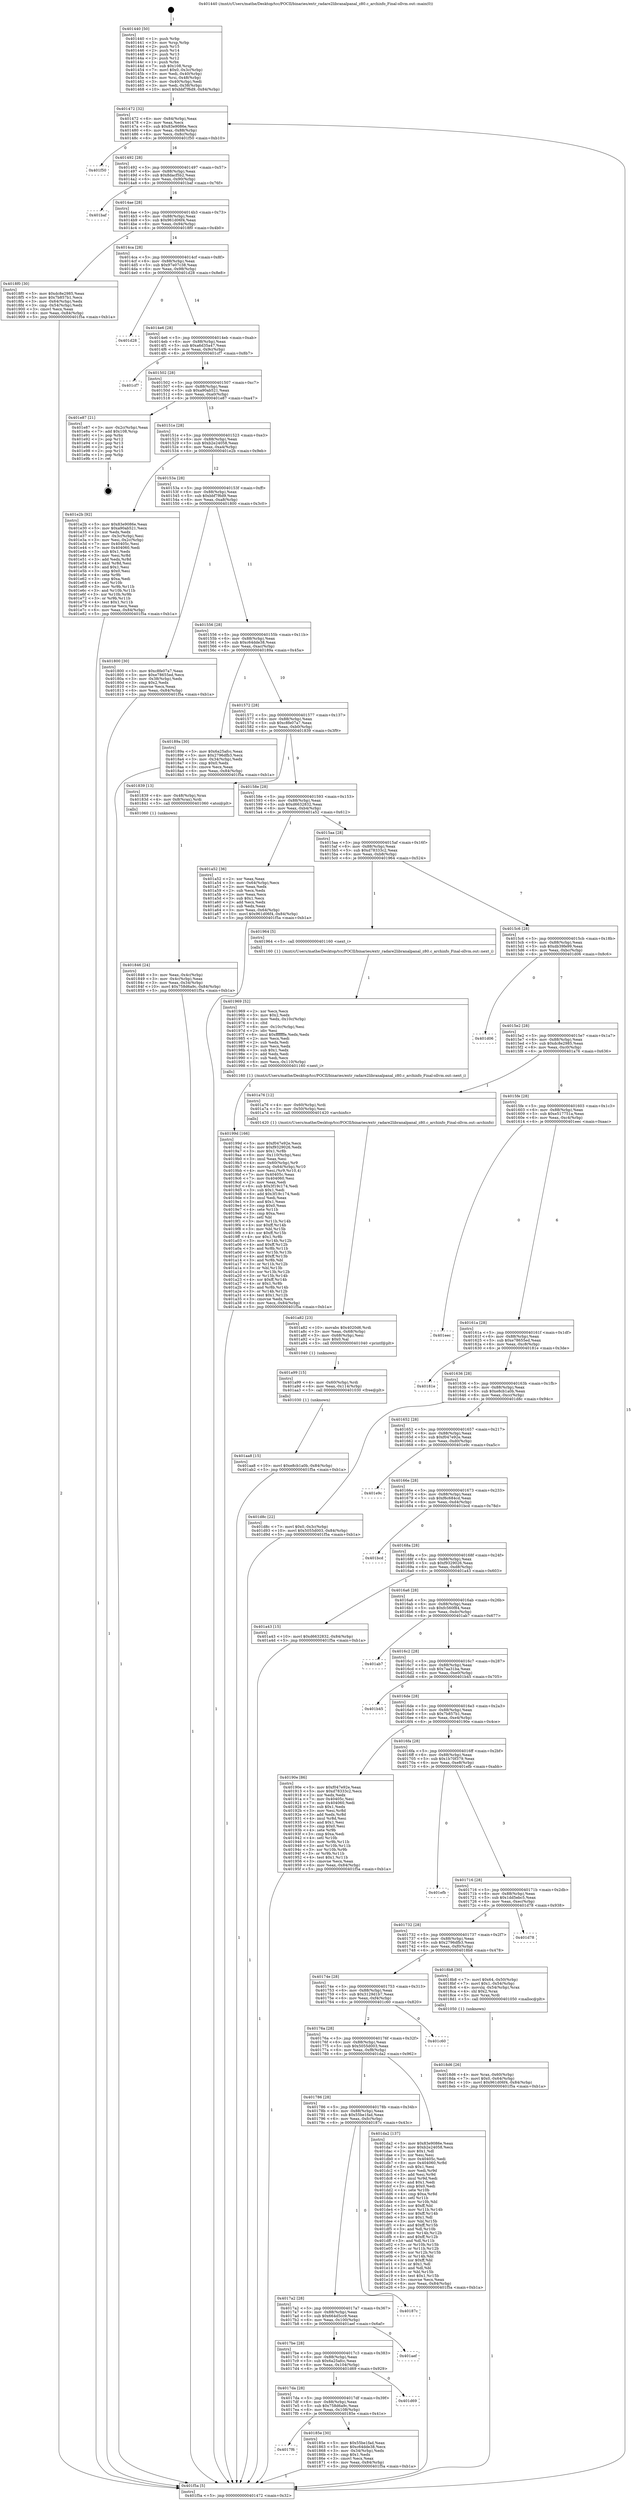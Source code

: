 digraph "0x401440" {
  label = "0x401440 (/mnt/c/Users/mathe/Desktop/tcc/POCII/binaries/extr_radare2libranalpanal_z80.c_archinfo_Final-ollvm.out::main(0))"
  labelloc = "t"
  node[shape=record]

  Entry [label="",width=0.3,height=0.3,shape=circle,fillcolor=black,style=filled]
  "0x401472" [label="{
     0x401472 [32]\l
     | [instrs]\l
     &nbsp;&nbsp;0x401472 \<+6\>: mov -0x84(%rbp),%eax\l
     &nbsp;&nbsp;0x401478 \<+2\>: mov %eax,%ecx\l
     &nbsp;&nbsp;0x40147a \<+6\>: sub $0x83e9086e,%ecx\l
     &nbsp;&nbsp;0x401480 \<+6\>: mov %eax,-0x88(%rbp)\l
     &nbsp;&nbsp;0x401486 \<+6\>: mov %ecx,-0x8c(%rbp)\l
     &nbsp;&nbsp;0x40148c \<+6\>: je 0000000000401f50 \<main+0xb10\>\l
  }"]
  "0x401f50" [label="{
     0x401f50\l
  }", style=dashed]
  "0x401492" [label="{
     0x401492 [28]\l
     | [instrs]\l
     &nbsp;&nbsp;0x401492 \<+5\>: jmp 0000000000401497 \<main+0x57\>\l
     &nbsp;&nbsp;0x401497 \<+6\>: mov -0x88(%rbp),%eax\l
     &nbsp;&nbsp;0x40149d \<+5\>: sub $0x8dacf5b2,%eax\l
     &nbsp;&nbsp;0x4014a2 \<+6\>: mov %eax,-0x90(%rbp)\l
     &nbsp;&nbsp;0x4014a8 \<+6\>: je 0000000000401baf \<main+0x76f\>\l
  }"]
  Exit [label="",width=0.3,height=0.3,shape=circle,fillcolor=black,style=filled,peripheries=2]
  "0x401baf" [label="{
     0x401baf\l
  }", style=dashed]
  "0x4014ae" [label="{
     0x4014ae [28]\l
     | [instrs]\l
     &nbsp;&nbsp;0x4014ae \<+5\>: jmp 00000000004014b3 \<main+0x73\>\l
     &nbsp;&nbsp;0x4014b3 \<+6\>: mov -0x88(%rbp),%eax\l
     &nbsp;&nbsp;0x4014b9 \<+5\>: sub $0x961d06f4,%eax\l
     &nbsp;&nbsp;0x4014be \<+6\>: mov %eax,-0x94(%rbp)\l
     &nbsp;&nbsp;0x4014c4 \<+6\>: je 00000000004018f0 \<main+0x4b0\>\l
  }"]
  "0x401aa8" [label="{
     0x401aa8 [15]\l
     | [instrs]\l
     &nbsp;&nbsp;0x401aa8 \<+10\>: movl $0xe8cb1a0b,-0x84(%rbp)\l
     &nbsp;&nbsp;0x401ab2 \<+5\>: jmp 0000000000401f5a \<main+0xb1a\>\l
  }"]
  "0x4018f0" [label="{
     0x4018f0 [30]\l
     | [instrs]\l
     &nbsp;&nbsp;0x4018f0 \<+5\>: mov $0xdc8e2985,%eax\l
     &nbsp;&nbsp;0x4018f5 \<+5\>: mov $0x7b857b1,%ecx\l
     &nbsp;&nbsp;0x4018fa \<+3\>: mov -0x64(%rbp),%edx\l
     &nbsp;&nbsp;0x4018fd \<+3\>: cmp -0x54(%rbp),%edx\l
     &nbsp;&nbsp;0x401900 \<+3\>: cmovl %ecx,%eax\l
     &nbsp;&nbsp;0x401903 \<+6\>: mov %eax,-0x84(%rbp)\l
     &nbsp;&nbsp;0x401909 \<+5\>: jmp 0000000000401f5a \<main+0xb1a\>\l
  }"]
  "0x4014ca" [label="{
     0x4014ca [28]\l
     | [instrs]\l
     &nbsp;&nbsp;0x4014ca \<+5\>: jmp 00000000004014cf \<main+0x8f\>\l
     &nbsp;&nbsp;0x4014cf \<+6\>: mov -0x88(%rbp),%eax\l
     &nbsp;&nbsp;0x4014d5 \<+5\>: sub $0x97e07c38,%eax\l
     &nbsp;&nbsp;0x4014da \<+6\>: mov %eax,-0x98(%rbp)\l
     &nbsp;&nbsp;0x4014e0 \<+6\>: je 0000000000401d28 \<main+0x8e8\>\l
  }"]
  "0x401a99" [label="{
     0x401a99 [15]\l
     | [instrs]\l
     &nbsp;&nbsp;0x401a99 \<+4\>: mov -0x60(%rbp),%rdi\l
     &nbsp;&nbsp;0x401a9d \<+6\>: mov %eax,-0x114(%rbp)\l
     &nbsp;&nbsp;0x401aa3 \<+5\>: call 0000000000401030 \<free@plt\>\l
     | [calls]\l
     &nbsp;&nbsp;0x401030 \{1\} (unknown)\l
  }"]
  "0x401d28" [label="{
     0x401d28\l
  }", style=dashed]
  "0x4014e6" [label="{
     0x4014e6 [28]\l
     | [instrs]\l
     &nbsp;&nbsp;0x4014e6 \<+5\>: jmp 00000000004014eb \<main+0xab\>\l
     &nbsp;&nbsp;0x4014eb \<+6\>: mov -0x88(%rbp),%eax\l
     &nbsp;&nbsp;0x4014f1 \<+5\>: sub $0xa6d35a47,%eax\l
     &nbsp;&nbsp;0x4014f6 \<+6\>: mov %eax,-0x9c(%rbp)\l
     &nbsp;&nbsp;0x4014fc \<+6\>: je 0000000000401cf7 \<main+0x8b7\>\l
  }"]
  "0x401a82" [label="{
     0x401a82 [23]\l
     | [instrs]\l
     &nbsp;&nbsp;0x401a82 \<+10\>: movabs $0x4020d6,%rdi\l
     &nbsp;&nbsp;0x401a8c \<+3\>: mov %eax,-0x68(%rbp)\l
     &nbsp;&nbsp;0x401a8f \<+3\>: mov -0x68(%rbp),%esi\l
     &nbsp;&nbsp;0x401a92 \<+2\>: mov $0x0,%al\l
     &nbsp;&nbsp;0x401a94 \<+5\>: call 0000000000401040 \<printf@plt\>\l
     | [calls]\l
     &nbsp;&nbsp;0x401040 \{1\} (unknown)\l
  }"]
  "0x401cf7" [label="{
     0x401cf7\l
  }", style=dashed]
  "0x401502" [label="{
     0x401502 [28]\l
     | [instrs]\l
     &nbsp;&nbsp;0x401502 \<+5\>: jmp 0000000000401507 \<main+0xc7\>\l
     &nbsp;&nbsp;0x401507 \<+6\>: mov -0x88(%rbp),%eax\l
     &nbsp;&nbsp;0x40150d \<+5\>: sub $0xa90ab521,%eax\l
     &nbsp;&nbsp;0x401512 \<+6\>: mov %eax,-0xa0(%rbp)\l
     &nbsp;&nbsp;0x401518 \<+6\>: je 0000000000401e87 \<main+0xa47\>\l
  }"]
  "0x40199d" [label="{
     0x40199d [166]\l
     | [instrs]\l
     &nbsp;&nbsp;0x40199d \<+5\>: mov $0xf047e92e,%ecx\l
     &nbsp;&nbsp;0x4019a2 \<+5\>: mov $0xf9329026,%edx\l
     &nbsp;&nbsp;0x4019a7 \<+3\>: mov $0x1,%r8b\l
     &nbsp;&nbsp;0x4019aa \<+6\>: mov -0x110(%rbp),%esi\l
     &nbsp;&nbsp;0x4019b0 \<+3\>: imul %eax,%esi\l
     &nbsp;&nbsp;0x4019b3 \<+4\>: mov -0x60(%rbp),%r9\l
     &nbsp;&nbsp;0x4019b7 \<+4\>: movslq -0x64(%rbp),%r10\l
     &nbsp;&nbsp;0x4019bb \<+4\>: mov %esi,(%r9,%r10,4)\l
     &nbsp;&nbsp;0x4019bf \<+7\>: mov 0x40405c,%eax\l
     &nbsp;&nbsp;0x4019c6 \<+7\>: mov 0x404060,%esi\l
     &nbsp;&nbsp;0x4019cd \<+2\>: mov %eax,%edi\l
     &nbsp;&nbsp;0x4019cf \<+6\>: sub $0x3f19c174,%edi\l
     &nbsp;&nbsp;0x4019d5 \<+3\>: sub $0x1,%edi\l
     &nbsp;&nbsp;0x4019d8 \<+6\>: add $0x3f19c174,%edi\l
     &nbsp;&nbsp;0x4019de \<+3\>: imul %edi,%eax\l
     &nbsp;&nbsp;0x4019e1 \<+3\>: and $0x1,%eax\l
     &nbsp;&nbsp;0x4019e4 \<+3\>: cmp $0x0,%eax\l
     &nbsp;&nbsp;0x4019e7 \<+4\>: sete %r11b\l
     &nbsp;&nbsp;0x4019eb \<+3\>: cmp $0xa,%esi\l
     &nbsp;&nbsp;0x4019ee \<+3\>: setl %bl\l
     &nbsp;&nbsp;0x4019f1 \<+3\>: mov %r11b,%r14b\l
     &nbsp;&nbsp;0x4019f4 \<+4\>: xor $0xff,%r14b\l
     &nbsp;&nbsp;0x4019f8 \<+3\>: mov %bl,%r15b\l
     &nbsp;&nbsp;0x4019fb \<+4\>: xor $0xff,%r15b\l
     &nbsp;&nbsp;0x4019ff \<+4\>: xor $0x1,%r8b\l
     &nbsp;&nbsp;0x401a03 \<+3\>: mov %r14b,%r12b\l
     &nbsp;&nbsp;0x401a06 \<+4\>: and $0xff,%r12b\l
     &nbsp;&nbsp;0x401a0a \<+3\>: and %r8b,%r11b\l
     &nbsp;&nbsp;0x401a0d \<+3\>: mov %r15b,%r13b\l
     &nbsp;&nbsp;0x401a10 \<+4\>: and $0xff,%r13b\l
     &nbsp;&nbsp;0x401a14 \<+3\>: and %r8b,%bl\l
     &nbsp;&nbsp;0x401a17 \<+3\>: or %r11b,%r12b\l
     &nbsp;&nbsp;0x401a1a \<+3\>: or %bl,%r13b\l
     &nbsp;&nbsp;0x401a1d \<+3\>: xor %r13b,%r12b\l
     &nbsp;&nbsp;0x401a20 \<+3\>: or %r15b,%r14b\l
     &nbsp;&nbsp;0x401a23 \<+4\>: xor $0xff,%r14b\l
     &nbsp;&nbsp;0x401a27 \<+4\>: or $0x1,%r8b\l
     &nbsp;&nbsp;0x401a2b \<+3\>: and %r8b,%r14b\l
     &nbsp;&nbsp;0x401a2e \<+3\>: or %r14b,%r12b\l
     &nbsp;&nbsp;0x401a31 \<+4\>: test $0x1,%r12b\l
     &nbsp;&nbsp;0x401a35 \<+3\>: cmovne %edx,%ecx\l
     &nbsp;&nbsp;0x401a38 \<+6\>: mov %ecx,-0x84(%rbp)\l
     &nbsp;&nbsp;0x401a3e \<+5\>: jmp 0000000000401f5a \<main+0xb1a\>\l
  }"]
  "0x401e87" [label="{
     0x401e87 [21]\l
     | [instrs]\l
     &nbsp;&nbsp;0x401e87 \<+3\>: mov -0x2c(%rbp),%eax\l
     &nbsp;&nbsp;0x401e8a \<+7\>: add $0x108,%rsp\l
     &nbsp;&nbsp;0x401e91 \<+1\>: pop %rbx\l
     &nbsp;&nbsp;0x401e92 \<+2\>: pop %r12\l
     &nbsp;&nbsp;0x401e94 \<+2\>: pop %r13\l
     &nbsp;&nbsp;0x401e96 \<+2\>: pop %r14\l
     &nbsp;&nbsp;0x401e98 \<+2\>: pop %r15\l
     &nbsp;&nbsp;0x401e9a \<+1\>: pop %rbp\l
     &nbsp;&nbsp;0x401e9b \<+1\>: ret\l
  }"]
  "0x40151e" [label="{
     0x40151e [28]\l
     | [instrs]\l
     &nbsp;&nbsp;0x40151e \<+5\>: jmp 0000000000401523 \<main+0xe3\>\l
     &nbsp;&nbsp;0x401523 \<+6\>: mov -0x88(%rbp),%eax\l
     &nbsp;&nbsp;0x401529 \<+5\>: sub $0xb2e24058,%eax\l
     &nbsp;&nbsp;0x40152e \<+6\>: mov %eax,-0xa4(%rbp)\l
     &nbsp;&nbsp;0x401534 \<+6\>: je 0000000000401e2b \<main+0x9eb\>\l
  }"]
  "0x401969" [label="{
     0x401969 [52]\l
     | [instrs]\l
     &nbsp;&nbsp;0x401969 \<+2\>: xor %ecx,%ecx\l
     &nbsp;&nbsp;0x40196b \<+5\>: mov $0x2,%edx\l
     &nbsp;&nbsp;0x401970 \<+6\>: mov %edx,-0x10c(%rbp)\l
     &nbsp;&nbsp;0x401976 \<+1\>: cltd\l
     &nbsp;&nbsp;0x401977 \<+6\>: mov -0x10c(%rbp),%esi\l
     &nbsp;&nbsp;0x40197d \<+2\>: idiv %esi\l
     &nbsp;&nbsp;0x40197f \<+6\>: imul $0xfffffffe,%edx,%edx\l
     &nbsp;&nbsp;0x401985 \<+2\>: mov %ecx,%edi\l
     &nbsp;&nbsp;0x401987 \<+2\>: sub %edx,%edi\l
     &nbsp;&nbsp;0x401989 \<+2\>: mov %ecx,%edx\l
     &nbsp;&nbsp;0x40198b \<+3\>: sub $0x1,%edx\l
     &nbsp;&nbsp;0x40198e \<+2\>: add %edx,%edi\l
     &nbsp;&nbsp;0x401990 \<+2\>: sub %edi,%ecx\l
     &nbsp;&nbsp;0x401992 \<+6\>: mov %ecx,-0x110(%rbp)\l
     &nbsp;&nbsp;0x401998 \<+5\>: call 0000000000401160 \<next_i\>\l
     | [calls]\l
     &nbsp;&nbsp;0x401160 \{1\} (/mnt/c/Users/mathe/Desktop/tcc/POCII/binaries/extr_radare2libranalpanal_z80.c_archinfo_Final-ollvm.out::next_i)\l
  }"]
  "0x401e2b" [label="{
     0x401e2b [92]\l
     | [instrs]\l
     &nbsp;&nbsp;0x401e2b \<+5\>: mov $0x83e9086e,%eax\l
     &nbsp;&nbsp;0x401e30 \<+5\>: mov $0xa90ab521,%ecx\l
     &nbsp;&nbsp;0x401e35 \<+2\>: xor %edx,%edx\l
     &nbsp;&nbsp;0x401e37 \<+3\>: mov -0x3c(%rbp),%esi\l
     &nbsp;&nbsp;0x401e3a \<+3\>: mov %esi,-0x2c(%rbp)\l
     &nbsp;&nbsp;0x401e3d \<+7\>: mov 0x40405c,%esi\l
     &nbsp;&nbsp;0x401e44 \<+7\>: mov 0x404060,%edi\l
     &nbsp;&nbsp;0x401e4b \<+3\>: sub $0x1,%edx\l
     &nbsp;&nbsp;0x401e4e \<+3\>: mov %esi,%r8d\l
     &nbsp;&nbsp;0x401e51 \<+3\>: add %edx,%r8d\l
     &nbsp;&nbsp;0x401e54 \<+4\>: imul %r8d,%esi\l
     &nbsp;&nbsp;0x401e58 \<+3\>: and $0x1,%esi\l
     &nbsp;&nbsp;0x401e5b \<+3\>: cmp $0x0,%esi\l
     &nbsp;&nbsp;0x401e5e \<+4\>: sete %r9b\l
     &nbsp;&nbsp;0x401e62 \<+3\>: cmp $0xa,%edi\l
     &nbsp;&nbsp;0x401e65 \<+4\>: setl %r10b\l
     &nbsp;&nbsp;0x401e69 \<+3\>: mov %r9b,%r11b\l
     &nbsp;&nbsp;0x401e6c \<+3\>: and %r10b,%r11b\l
     &nbsp;&nbsp;0x401e6f \<+3\>: xor %r10b,%r9b\l
     &nbsp;&nbsp;0x401e72 \<+3\>: or %r9b,%r11b\l
     &nbsp;&nbsp;0x401e75 \<+4\>: test $0x1,%r11b\l
     &nbsp;&nbsp;0x401e79 \<+3\>: cmovne %ecx,%eax\l
     &nbsp;&nbsp;0x401e7c \<+6\>: mov %eax,-0x84(%rbp)\l
     &nbsp;&nbsp;0x401e82 \<+5\>: jmp 0000000000401f5a \<main+0xb1a\>\l
  }"]
  "0x40153a" [label="{
     0x40153a [28]\l
     | [instrs]\l
     &nbsp;&nbsp;0x40153a \<+5\>: jmp 000000000040153f \<main+0xff\>\l
     &nbsp;&nbsp;0x40153f \<+6\>: mov -0x88(%rbp),%eax\l
     &nbsp;&nbsp;0x401545 \<+5\>: sub $0xbbf7f6d9,%eax\l
     &nbsp;&nbsp;0x40154a \<+6\>: mov %eax,-0xa8(%rbp)\l
     &nbsp;&nbsp;0x401550 \<+6\>: je 0000000000401800 \<main+0x3c0\>\l
  }"]
  "0x4018d6" [label="{
     0x4018d6 [26]\l
     | [instrs]\l
     &nbsp;&nbsp;0x4018d6 \<+4\>: mov %rax,-0x60(%rbp)\l
     &nbsp;&nbsp;0x4018da \<+7\>: movl $0x0,-0x64(%rbp)\l
     &nbsp;&nbsp;0x4018e1 \<+10\>: movl $0x961d06f4,-0x84(%rbp)\l
     &nbsp;&nbsp;0x4018eb \<+5\>: jmp 0000000000401f5a \<main+0xb1a\>\l
  }"]
  "0x401800" [label="{
     0x401800 [30]\l
     | [instrs]\l
     &nbsp;&nbsp;0x401800 \<+5\>: mov $0xc8fe07a7,%eax\l
     &nbsp;&nbsp;0x401805 \<+5\>: mov $0xe78655ed,%ecx\l
     &nbsp;&nbsp;0x40180a \<+3\>: mov -0x38(%rbp),%edx\l
     &nbsp;&nbsp;0x40180d \<+3\>: cmp $0x2,%edx\l
     &nbsp;&nbsp;0x401810 \<+3\>: cmovne %ecx,%eax\l
     &nbsp;&nbsp;0x401813 \<+6\>: mov %eax,-0x84(%rbp)\l
     &nbsp;&nbsp;0x401819 \<+5\>: jmp 0000000000401f5a \<main+0xb1a\>\l
  }"]
  "0x401556" [label="{
     0x401556 [28]\l
     | [instrs]\l
     &nbsp;&nbsp;0x401556 \<+5\>: jmp 000000000040155b \<main+0x11b\>\l
     &nbsp;&nbsp;0x40155b \<+6\>: mov -0x88(%rbp),%eax\l
     &nbsp;&nbsp;0x401561 \<+5\>: sub $0xc64dde38,%eax\l
     &nbsp;&nbsp;0x401566 \<+6\>: mov %eax,-0xac(%rbp)\l
     &nbsp;&nbsp;0x40156c \<+6\>: je 000000000040189a \<main+0x45a\>\l
  }"]
  "0x401f5a" [label="{
     0x401f5a [5]\l
     | [instrs]\l
     &nbsp;&nbsp;0x401f5a \<+5\>: jmp 0000000000401472 \<main+0x32\>\l
  }"]
  "0x401440" [label="{
     0x401440 [50]\l
     | [instrs]\l
     &nbsp;&nbsp;0x401440 \<+1\>: push %rbp\l
     &nbsp;&nbsp;0x401441 \<+3\>: mov %rsp,%rbp\l
     &nbsp;&nbsp;0x401444 \<+2\>: push %r15\l
     &nbsp;&nbsp;0x401446 \<+2\>: push %r14\l
     &nbsp;&nbsp;0x401448 \<+2\>: push %r13\l
     &nbsp;&nbsp;0x40144a \<+2\>: push %r12\l
     &nbsp;&nbsp;0x40144c \<+1\>: push %rbx\l
     &nbsp;&nbsp;0x40144d \<+7\>: sub $0x108,%rsp\l
     &nbsp;&nbsp;0x401454 \<+7\>: movl $0x0,-0x3c(%rbp)\l
     &nbsp;&nbsp;0x40145b \<+3\>: mov %edi,-0x40(%rbp)\l
     &nbsp;&nbsp;0x40145e \<+4\>: mov %rsi,-0x48(%rbp)\l
     &nbsp;&nbsp;0x401462 \<+3\>: mov -0x40(%rbp),%edi\l
     &nbsp;&nbsp;0x401465 \<+3\>: mov %edi,-0x38(%rbp)\l
     &nbsp;&nbsp;0x401468 \<+10\>: movl $0xbbf7f6d9,-0x84(%rbp)\l
  }"]
  "0x4017f6" [label="{
     0x4017f6\l
  }", style=dashed]
  "0x40189a" [label="{
     0x40189a [30]\l
     | [instrs]\l
     &nbsp;&nbsp;0x40189a \<+5\>: mov $0x6a25afcc,%eax\l
     &nbsp;&nbsp;0x40189f \<+5\>: mov $0x2796dfb3,%ecx\l
     &nbsp;&nbsp;0x4018a4 \<+3\>: mov -0x34(%rbp),%edx\l
     &nbsp;&nbsp;0x4018a7 \<+3\>: cmp $0x0,%edx\l
     &nbsp;&nbsp;0x4018aa \<+3\>: cmove %ecx,%eax\l
     &nbsp;&nbsp;0x4018ad \<+6\>: mov %eax,-0x84(%rbp)\l
     &nbsp;&nbsp;0x4018b3 \<+5\>: jmp 0000000000401f5a \<main+0xb1a\>\l
  }"]
  "0x401572" [label="{
     0x401572 [28]\l
     | [instrs]\l
     &nbsp;&nbsp;0x401572 \<+5\>: jmp 0000000000401577 \<main+0x137\>\l
     &nbsp;&nbsp;0x401577 \<+6\>: mov -0x88(%rbp),%eax\l
     &nbsp;&nbsp;0x40157d \<+5\>: sub $0xc8fe07a7,%eax\l
     &nbsp;&nbsp;0x401582 \<+6\>: mov %eax,-0xb0(%rbp)\l
     &nbsp;&nbsp;0x401588 \<+6\>: je 0000000000401839 \<main+0x3f9\>\l
  }"]
  "0x40185e" [label="{
     0x40185e [30]\l
     | [instrs]\l
     &nbsp;&nbsp;0x40185e \<+5\>: mov $0x55be1fad,%eax\l
     &nbsp;&nbsp;0x401863 \<+5\>: mov $0xc64dde38,%ecx\l
     &nbsp;&nbsp;0x401868 \<+3\>: mov -0x34(%rbp),%edx\l
     &nbsp;&nbsp;0x40186b \<+3\>: cmp $0x1,%edx\l
     &nbsp;&nbsp;0x40186e \<+3\>: cmovl %ecx,%eax\l
     &nbsp;&nbsp;0x401871 \<+6\>: mov %eax,-0x84(%rbp)\l
     &nbsp;&nbsp;0x401877 \<+5\>: jmp 0000000000401f5a \<main+0xb1a\>\l
  }"]
  "0x401839" [label="{
     0x401839 [13]\l
     | [instrs]\l
     &nbsp;&nbsp;0x401839 \<+4\>: mov -0x48(%rbp),%rax\l
     &nbsp;&nbsp;0x40183d \<+4\>: mov 0x8(%rax),%rdi\l
     &nbsp;&nbsp;0x401841 \<+5\>: call 0000000000401060 \<atoi@plt\>\l
     | [calls]\l
     &nbsp;&nbsp;0x401060 \{1\} (unknown)\l
  }"]
  "0x40158e" [label="{
     0x40158e [28]\l
     | [instrs]\l
     &nbsp;&nbsp;0x40158e \<+5\>: jmp 0000000000401593 \<main+0x153\>\l
     &nbsp;&nbsp;0x401593 \<+6\>: mov -0x88(%rbp),%eax\l
     &nbsp;&nbsp;0x401599 \<+5\>: sub $0xd6632832,%eax\l
     &nbsp;&nbsp;0x40159e \<+6\>: mov %eax,-0xb4(%rbp)\l
     &nbsp;&nbsp;0x4015a4 \<+6\>: je 0000000000401a52 \<main+0x612\>\l
  }"]
  "0x401846" [label="{
     0x401846 [24]\l
     | [instrs]\l
     &nbsp;&nbsp;0x401846 \<+3\>: mov %eax,-0x4c(%rbp)\l
     &nbsp;&nbsp;0x401849 \<+3\>: mov -0x4c(%rbp),%eax\l
     &nbsp;&nbsp;0x40184c \<+3\>: mov %eax,-0x34(%rbp)\l
     &nbsp;&nbsp;0x40184f \<+10\>: movl $0x758d6a9c,-0x84(%rbp)\l
     &nbsp;&nbsp;0x401859 \<+5\>: jmp 0000000000401f5a \<main+0xb1a\>\l
  }"]
  "0x4017da" [label="{
     0x4017da [28]\l
     | [instrs]\l
     &nbsp;&nbsp;0x4017da \<+5\>: jmp 00000000004017df \<main+0x39f\>\l
     &nbsp;&nbsp;0x4017df \<+6\>: mov -0x88(%rbp),%eax\l
     &nbsp;&nbsp;0x4017e5 \<+5\>: sub $0x758d6a9c,%eax\l
     &nbsp;&nbsp;0x4017ea \<+6\>: mov %eax,-0x108(%rbp)\l
     &nbsp;&nbsp;0x4017f0 \<+6\>: je 000000000040185e \<main+0x41e\>\l
  }"]
  "0x401a52" [label="{
     0x401a52 [36]\l
     | [instrs]\l
     &nbsp;&nbsp;0x401a52 \<+2\>: xor %eax,%eax\l
     &nbsp;&nbsp;0x401a54 \<+3\>: mov -0x64(%rbp),%ecx\l
     &nbsp;&nbsp;0x401a57 \<+2\>: mov %eax,%edx\l
     &nbsp;&nbsp;0x401a59 \<+2\>: sub %ecx,%edx\l
     &nbsp;&nbsp;0x401a5b \<+2\>: mov %eax,%ecx\l
     &nbsp;&nbsp;0x401a5d \<+3\>: sub $0x1,%ecx\l
     &nbsp;&nbsp;0x401a60 \<+2\>: add %ecx,%edx\l
     &nbsp;&nbsp;0x401a62 \<+2\>: sub %edx,%eax\l
     &nbsp;&nbsp;0x401a64 \<+3\>: mov %eax,-0x64(%rbp)\l
     &nbsp;&nbsp;0x401a67 \<+10\>: movl $0x961d06f4,-0x84(%rbp)\l
     &nbsp;&nbsp;0x401a71 \<+5\>: jmp 0000000000401f5a \<main+0xb1a\>\l
  }"]
  "0x4015aa" [label="{
     0x4015aa [28]\l
     | [instrs]\l
     &nbsp;&nbsp;0x4015aa \<+5\>: jmp 00000000004015af \<main+0x16f\>\l
     &nbsp;&nbsp;0x4015af \<+6\>: mov -0x88(%rbp),%eax\l
     &nbsp;&nbsp;0x4015b5 \<+5\>: sub $0xd78333c2,%eax\l
     &nbsp;&nbsp;0x4015ba \<+6\>: mov %eax,-0xb8(%rbp)\l
     &nbsp;&nbsp;0x4015c0 \<+6\>: je 0000000000401964 \<main+0x524\>\l
  }"]
  "0x401d69" [label="{
     0x401d69\l
  }", style=dashed]
  "0x401964" [label="{
     0x401964 [5]\l
     | [instrs]\l
     &nbsp;&nbsp;0x401964 \<+5\>: call 0000000000401160 \<next_i\>\l
     | [calls]\l
     &nbsp;&nbsp;0x401160 \{1\} (/mnt/c/Users/mathe/Desktop/tcc/POCII/binaries/extr_radare2libranalpanal_z80.c_archinfo_Final-ollvm.out::next_i)\l
  }"]
  "0x4015c6" [label="{
     0x4015c6 [28]\l
     | [instrs]\l
     &nbsp;&nbsp;0x4015c6 \<+5\>: jmp 00000000004015cb \<main+0x18b\>\l
     &nbsp;&nbsp;0x4015cb \<+6\>: mov -0x88(%rbp),%eax\l
     &nbsp;&nbsp;0x4015d1 \<+5\>: sub $0xdb39fe99,%eax\l
     &nbsp;&nbsp;0x4015d6 \<+6\>: mov %eax,-0xbc(%rbp)\l
     &nbsp;&nbsp;0x4015dc \<+6\>: je 0000000000401d06 \<main+0x8c6\>\l
  }"]
  "0x4017be" [label="{
     0x4017be [28]\l
     | [instrs]\l
     &nbsp;&nbsp;0x4017be \<+5\>: jmp 00000000004017c3 \<main+0x383\>\l
     &nbsp;&nbsp;0x4017c3 \<+6\>: mov -0x88(%rbp),%eax\l
     &nbsp;&nbsp;0x4017c9 \<+5\>: sub $0x6a25afcc,%eax\l
     &nbsp;&nbsp;0x4017ce \<+6\>: mov %eax,-0x104(%rbp)\l
     &nbsp;&nbsp;0x4017d4 \<+6\>: je 0000000000401d69 \<main+0x929\>\l
  }"]
  "0x401d06" [label="{
     0x401d06\l
  }", style=dashed]
  "0x4015e2" [label="{
     0x4015e2 [28]\l
     | [instrs]\l
     &nbsp;&nbsp;0x4015e2 \<+5\>: jmp 00000000004015e7 \<main+0x1a7\>\l
     &nbsp;&nbsp;0x4015e7 \<+6\>: mov -0x88(%rbp),%eax\l
     &nbsp;&nbsp;0x4015ed \<+5\>: sub $0xdc8e2985,%eax\l
     &nbsp;&nbsp;0x4015f2 \<+6\>: mov %eax,-0xc0(%rbp)\l
     &nbsp;&nbsp;0x4015f8 \<+6\>: je 0000000000401a76 \<main+0x636\>\l
  }"]
  "0x401aef" [label="{
     0x401aef\l
  }", style=dashed]
  "0x401a76" [label="{
     0x401a76 [12]\l
     | [instrs]\l
     &nbsp;&nbsp;0x401a76 \<+4\>: mov -0x60(%rbp),%rdi\l
     &nbsp;&nbsp;0x401a7a \<+3\>: mov -0x50(%rbp),%esi\l
     &nbsp;&nbsp;0x401a7d \<+5\>: call 0000000000401420 \<archinfo\>\l
     | [calls]\l
     &nbsp;&nbsp;0x401420 \{1\} (/mnt/c/Users/mathe/Desktop/tcc/POCII/binaries/extr_radare2libranalpanal_z80.c_archinfo_Final-ollvm.out::archinfo)\l
  }"]
  "0x4015fe" [label="{
     0x4015fe [28]\l
     | [instrs]\l
     &nbsp;&nbsp;0x4015fe \<+5\>: jmp 0000000000401603 \<main+0x1c3\>\l
     &nbsp;&nbsp;0x401603 \<+6\>: mov -0x88(%rbp),%eax\l
     &nbsp;&nbsp;0x401609 \<+5\>: sub $0xe517751a,%eax\l
     &nbsp;&nbsp;0x40160e \<+6\>: mov %eax,-0xc4(%rbp)\l
     &nbsp;&nbsp;0x401614 \<+6\>: je 0000000000401eec \<main+0xaac\>\l
  }"]
  "0x4017a2" [label="{
     0x4017a2 [28]\l
     | [instrs]\l
     &nbsp;&nbsp;0x4017a2 \<+5\>: jmp 00000000004017a7 \<main+0x367\>\l
     &nbsp;&nbsp;0x4017a7 \<+6\>: mov -0x88(%rbp),%eax\l
     &nbsp;&nbsp;0x4017ad \<+5\>: sub $0x664d5cc9,%eax\l
     &nbsp;&nbsp;0x4017b2 \<+6\>: mov %eax,-0x100(%rbp)\l
     &nbsp;&nbsp;0x4017b8 \<+6\>: je 0000000000401aef \<main+0x6af\>\l
  }"]
  "0x401eec" [label="{
     0x401eec\l
  }", style=dashed]
  "0x40161a" [label="{
     0x40161a [28]\l
     | [instrs]\l
     &nbsp;&nbsp;0x40161a \<+5\>: jmp 000000000040161f \<main+0x1df\>\l
     &nbsp;&nbsp;0x40161f \<+6\>: mov -0x88(%rbp),%eax\l
     &nbsp;&nbsp;0x401625 \<+5\>: sub $0xe78655ed,%eax\l
     &nbsp;&nbsp;0x40162a \<+6\>: mov %eax,-0xc8(%rbp)\l
     &nbsp;&nbsp;0x401630 \<+6\>: je 000000000040181e \<main+0x3de\>\l
  }"]
  "0x40187c" [label="{
     0x40187c\l
  }", style=dashed]
  "0x40181e" [label="{
     0x40181e\l
  }", style=dashed]
  "0x401636" [label="{
     0x401636 [28]\l
     | [instrs]\l
     &nbsp;&nbsp;0x401636 \<+5\>: jmp 000000000040163b \<main+0x1fb\>\l
     &nbsp;&nbsp;0x40163b \<+6\>: mov -0x88(%rbp),%eax\l
     &nbsp;&nbsp;0x401641 \<+5\>: sub $0xe8cb1a0b,%eax\l
     &nbsp;&nbsp;0x401646 \<+6\>: mov %eax,-0xcc(%rbp)\l
     &nbsp;&nbsp;0x40164c \<+6\>: je 0000000000401d8c \<main+0x94c\>\l
  }"]
  "0x401786" [label="{
     0x401786 [28]\l
     | [instrs]\l
     &nbsp;&nbsp;0x401786 \<+5\>: jmp 000000000040178b \<main+0x34b\>\l
     &nbsp;&nbsp;0x40178b \<+6\>: mov -0x88(%rbp),%eax\l
     &nbsp;&nbsp;0x401791 \<+5\>: sub $0x55be1fad,%eax\l
     &nbsp;&nbsp;0x401796 \<+6\>: mov %eax,-0xfc(%rbp)\l
     &nbsp;&nbsp;0x40179c \<+6\>: je 000000000040187c \<main+0x43c\>\l
  }"]
  "0x401d8c" [label="{
     0x401d8c [22]\l
     | [instrs]\l
     &nbsp;&nbsp;0x401d8c \<+7\>: movl $0x0,-0x3c(%rbp)\l
     &nbsp;&nbsp;0x401d93 \<+10\>: movl $0x5055d003,-0x84(%rbp)\l
     &nbsp;&nbsp;0x401d9d \<+5\>: jmp 0000000000401f5a \<main+0xb1a\>\l
  }"]
  "0x401652" [label="{
     0x401652 [28]\l
     | [instrs]\l
     &nbsp;&nbsp;0x401652 \<+5\>: jmp 0000000000401657 \<main+0x217\>\l
     &nbsp;&nbsp;0x401657 \<+6\>: mov -0x88(%rbp),%eax\l
     &nbsp;&nbsp;0x40165d \<+5\>: sub $0xf047e92e,%eax\l
     &nbsp;&nbsp;0x401662 \<+6\>: mov %eax,-0xd0(%rbp)\l
     &nbsp;&nbsp;0x401668 \<+6\>: je 0000000000401e9c \<main+0xa5c\>\l
  }"]
  "0x401da2" [label="{
     0x401da2 [137]\l
     | [instrs]\l
     &nbsp;&nbsp;0x401da2 \<+5\>: mov $0x83e9086e,%eax\l
     &nbsp;&nbsp;0x401da7 \<+5\>: mov $0xb2e24058,%ecx\l
     &nbsp;&nbsp;0x401dac \<+2\>: mov $0x1,%dl\l
     &nbsp;&nbsp;0x401dae \<+2\>: xor %esi,%esi\l
     &nbsp;&nbsp;0x401db0 \<+7\>: mov 0x40405c,%edi\l
     &nbsp;&nbsp;0x401db7 \<+8\>: mov 0x404060,%r8d\l
     &nbsp;&nbsp;0x401dbf \<+3\>: sub $0x1,%esi\l
     &nbsp;&nbsp;0x401dc2 \<+3\>: mov %edi,%r9d\l
     &nbsp;&nbsp;0x401dc5 \<+3\>: add %esi,%r9d\l
     &nbsp;&nbsp;0x401dc8 \<+4\>: imul %r9d,%edi\l
     &nbsp;&nbsp;0x401dcc \<+3\>: and $0x1,%edi\l
     &nbsp;&nbsp;0x401dcf \<+3\>: cmp $0x0,%edi\l
     &nbsp;&nbsp;0x401dd2 \<+4\>: sete %r10b\l
     &nbsp;&nbsp;0x401dd6 \<+4\>: cmp $0xa,%r8d\l
     &nbsp;&nbsp;0x401dda \<+4\>: setl %r11b\l
     &nbsp;&nbsp;0x401dde \<+3\>: mov %r10b,%bl\l
     &nbsp;&nbsp;0x401de1 \<+3\>: xor $0xff,%bl\l
     &nbsp;&nbsp;0x401de4 \<+3\>: mov %r11b,%r14b\l
     &nbsp;&nbsp;0x401de7 \<+4\>: xor $0xff,%r14b\l
     &nbsp;&nbsp;0x401deb \<+3\>: xor $0x1,%dl\l
     &nbsp;&nbsp;0x401dee \<+3\>: mov %bl,%r15b\l
     &nbsp;&nbsp;0x401df1 \<+4\>: and $0xff,%r15b\l
     &nbsp;&nbsp;0x401df5 \<+3\>: and %dl,%r10b\l
     &nbsp;&nbsp;0x401df8 \<+3\>: mov %r14b,%r12b\l
     &nbsp;&nbsp;0x401dfb \<+4\>: and $0xff,%r12b\l
     &nbsp;&nbsp;0x401dff \<+3\>: and %dl,%r11b\l
     &nbsp;&nbsp;0x401e02 \<+3\>: or %r10b,%r15b\l
     &nbsp;&nbsp;0x401e05 \<+3\>: or %r11b,%r12b\l
     &nbsp;&nbsp;0x401e08 \<+3\>: xor %r12b,%r15b\l
     &nbsp;&nbsp;0x401e0b \<+3\>: or %r14b,%bl\l
     &nbsp;&nbsp;0x401e0e \<+3\>: xor $0xff,%bl\l
     &nbsp;&nbsp;0x401e11 \<+3\>: or $0x1,%dl\l
     &nbsp;&nbsp;0x401e14 \<+2\>: and %dl,%bl\l
     &nbsp;&nbsp;0x401e16 \<+3\>: or %bl,%r15b\l
     &nbsp;&nbsp;0x401e19 \<+4\>: test $0x1,%r15b\l
     &nbsp;&nbsp;0x401e1d \<+3\>: cmovne %ecx,%eax\l
     &nbsp;&nbsp;0x401e20 \<+6\>: mov %eax,-0x84(%rbp)\l
     &nbsp;&nbsp;0x401e26 \<+5\>: jmp 0000000000401f5a \<main+0xb1a\>\l
  }"]
  "0x401e9c" [label="{
     0x401e9c\l
  }", style=dashed]
  "0x40166e" [label="{
     0x40166e [28]\l
     | [instrs]\l
     &nbsp;&nbsp;0x40166e \<+5\>: jmp 0000000000401673 \<main+0x233\>\l
     &nbsp;&nbsp;0x401673 \<+6\>: mov -0x88(%rbp),%eax\l
     &nbsp;&nbsp;0x401679 \<+5\>: sub $0xf6c684cd,%eax\l
     &nbsp;&nbsp;0x40167e \<+6\>: mov %eax,-0xd4(%rbp)\l
     &nbsp;&nbsp;0x401684 \<+6\>: je 0000000000401bcd \<main+0x78d\>\l
  }"]
  "0x40176a" [label="{
     0x40176a [28]\l
     | [instrs]\l
     &nbsp;&nbsp;0x40176a \<+5\>: jmp 000000000040176f \<main+0x32f\>\l
     &nbsp;&nbsp;0x40176f \<+6\>: mov -0x88(%rbp),%eax\l
     &nbsp;&nbsp;0x401775 \<+5\>: sub $0x5055d003,%eax\l
     &nbsp;&nbsp;0x40177a \<+6\>: mov %eax,-0xf8(%rbp)\l
     &nbsp;&nbsp;0x401780 \<+6\>: je 0000000000401da2 \<main+0x962\>\l
  }"]
  "0x401bcd" [label="{
     0x401bcd\l
  }", style=dashed]
  "0x40168a" [label="{
     0x40168a [28]\l
     | [instrs]\l
     &nbsp;&nbsp;0x40168a \<+5\>: jmp 000000000040168f \<main+0x24f\>\l
     &nbsp;&nbsp;0x40168f \<+6\>: mov -0x88(%rbp),%eax\l
     &nbsp;&nbsp;0x401695 \<+5\>: sub $0xf9329026,%eax\l
     &nbsp;&nbsp;0x40169a \<+6\>: mov %eax,-0xd8(%rbp)\l
     &nbsp;&nbsp;0x4016a0 \<+6\>: je 0000000000401a43 \<main+0x603\>\l
  }"]
  "0x401c60" [label="{
     0x401c60\l
  }", style=dashed]
  "0x401a43" [label="{
     0x401a43 [15]\l
     | [instrs]\l
     &nbsp;&nbsp;0x401a43 \<+10\>: movl $0xd6632832,-0x84(%rbp)\l
     &nbsp;&nbsp;0x401a4d \<+5\>: jmp 0000000000401f5a \<main+0xb1a\>\l
  }"]
  "0x4016a6" [label="{
     0x4016a6 [28]\l
     | [instrs]\l
     &nbsp;&nbsp;0x4016a6 \<+5\>: jmp 00000000004016ab \<main+0x26b\>\l
     &nbsp;&nbsp;0x4016ab \<+6\>: mov -0x88(%rbp),%eax\l
     &nbsp;&nbsp;0x4016b1 \<+5\>: sub $0xfc560f84,%eax\l
     &nbsp;&nbsp;0x4016b6 \<+6\>: mov %eax,-0xdc(%rbp)\l
     &nbsp;&nbsp;0x4016bc \<+6\>: je 0000000000401ab7 \<main+0x677\>\l
  }"]
  "0x40174e" [label="{
     0x40174e [28]\l
     | [instrs]\l
     &nbsp;&nbsp;0x40174e \<+5\>: jmp 0000000000401753 \<main+0x313\>\l
     &nbsp;&nbsp;0x401753 \<+6\>: mov -0x88(%rbp),%eax\l
     &nbsp;&nbsp;0x401759 \<+5\>: sub $0x3129d1b7,%eax\l
     &nbsp;&nbsp;0x40175e \<+6\>: mov %eax,-0xf4(%rbp)\l
     &nbsp;&nbsp;0x401764 \<+6\>: je 0000000000401c60 \<main+0x820\>\l
  }"]
  "0x401ab7" [label="{
     0x401ab7\l
  }", style=dashed]
  "0x4016c2" [label="{
     0x4016c2 [28]\l
     | [instrs]\l
     &nbsp;&nbsp;0x4016c2 \<+5\>: jmp 00000000004016c7 \<main+0x287\>\l
     &nbsp;&nbsp;0x4016c7 \<+6\>: mov -0x88(%rbp),%eax\l
     &nbsp;&nbsp;0x4016cd \<+5\>: sub $0x7aa31ba,%eax\l
     &nbsp;&nbsp;0x4016d2 \<+6\>: mov %eax,-0xe0(%rbp)\l
     &nbsp;&nbsp;0x4016d8 \<+6\>: je 0000000000401b45 \<main+0x705\>\l
  }"]
  "0x4018b8" [label="{
     0x4018b8 [30]\l
     | [instrs]\l
     &nbsp;&nbsp;0x4018b8 \<+7\>: movl $0x64,-0x50(%rbp)\l
     &nbsp;&nbsp;0x4018bf \<+7\>: movl $0x1,-0x54(%rbp)\l
     &nbsp;&nbsp;0x4018c6 \<+4\>: movslq -0x54(%rbp),%rax\l
     &nbsp;&nbsp;0x4018ca \<+4\>: shl $0x2,%rax\l
     &nbsp;&nbsp;0x4018ce \<+3\>: mov %rax,%rdi\l
     &nbsp;&nbsp;0x4018d1 \<+5\>: call 0000000000401050 \<malloc@plt\>\l
     | [calls]\l
     &nbsp;&nbsp;0x401050 \{1\} (unknown)\l
  }"]
  "0x401b45" [label="{
     0x401b45\l
  }", style=dashed]
  "0x4016de" [label="{
     0x4016de [28]\l
     | [instrs]\l
     &nbsp;&nbsp;0x4016de \<+5\>: jmp 00000000004016e3 \<main+0x2a3\>\l
     &nbsp;&nbsp;0x4016e3 \<+6\>: mov -0x88(%rbp),%eax\l
     &nbsp;&nbsp;0x4016e9 \<+5\>: sub $0x7b857b1,%eax\l
     &nbsp;&nbsp;0x4016ee \<+6\>: mov %eax,-0xe4(%rbp)\l
     &nbsp;&nbsp;0x4016f4 \<+6\>: je 000000000040190e \<main+0x4ce\>\l
  }"]
  "0x401732" [label="{
     0x401732 [28]\l
     | [instrs]\l
     &nbsp;&nbsp;0x401732 \<+5\>: jmp 0000000000401737 \<main+0x2f7\>\l
     &nbsp;&nbsp;0x401737 \<+6\>: mov -0x88(%rbp),%eax\l
     &nbsp;&nbsp;0x40173d \<+5\>: sub $0x2796dfb3,%eax\l
     &nbsp;&nbsp;0x401742 \<+6\>: mov %eax,-0xf0(%rbp)\l
     &nbsp;&nbsp;0x401748 \<+6\>: je 00000000004018b8 \<main+0x478\>\l
  }"]
  "0x40190e" [label="{
     0x40190e [86]\l
     | [instrs]\l
     &nbsp;&nbsp;0x40190e \<+5\>: mov $0xf047e92e,%eax\l
     &nbsp;&nbsp;0x401913 \<+5\>: mov $0xd78333c2,%ecx\l
     &nbsp;&nbsp;0x401918 \<+2\>: xor %edx,%edx\l
     &nbsp;&nbsp;0x40191a \<+7\>: mov 0x40405c,%esi\l
     &nbsp;&nbsp;0x401921 \<+7\>: mov 0x404060,%edi\l
     &nbsp;&nbsp;0x401928 \<+3\>: sub $0x1,%edx\l
     &nbsp;&nbsp;0x40192b \<+3\>: mov %esi,%r8d\l
     &nbsp;&nbsp;0x40192e \<+3\>: add %edx,%r8d\l
     &nbsp;&nbsp;0x401931 \<+4\>: imul %r8d,%esi\l
     &nbsp;&nbsp;0x401935 \<+3\>: and $0x1,%esi\l
     &nbsp;&nbsp;0x401938 \<+3\>: cmp $0x0,%esi\l
     &nbsp;&nbsp;0x40193b \<+4\>: sete %r9b\l
     &nbsp;&nbsp;0x40193f \<+3\>: cmp $0xa,%edi\l
     &nbsp;&nbsp;0x401942 \<+4\>: setl %r10b\l
     &nbsp;&nbsp;0x401946 \<+3\>: mov %r9b,%r11b\l
     &nbsp;&nbsp;0x401949 \<+3\>: and %r10b,%r11b\l
     &nbsp;&nbsp;0x40194c \<+3\>: xor %r10b,%r9b\l
     &nbsp;&nbsp;0x40194f \<+3\>: or %r9b,%r11b\l
     &nbsp;&nbsp;0x401952 \<+4\>: test $0x1,%r11b\l
     &nbsp;&nbsp;0x401956 \<+3\>: cmovne %ecx,%eax\l
     &nbsp;&nbsp;0x401959 \<+6\>: mov %eax,-0x84(%rbp)\l
     &nbsp;&nbsp;0x40195f \<+5\>: jmp 0000000000401f5a \<main+0xb1a\>\l
  }"]
  "0x4016fa" [label="{
     0x4016fa [28]\l
     | [instrs]\l
     &nbsp;&nbsp;0x4016fa \<+5\>: jmp 00000000004016ff \<main+0x2bf\>\l
     &nbsp;&nbsp;0x4016ff \<+6\>: mov -0x88(%rbp),%eax\l
     &nbsp;&nbsp;0x401705 \<+5\>: sub $0x1b70f379,%eax\l
     &nbsp;&nbsp;0x40170a \<+6\>: mov %eax,-0xe8(%rbp)\l
     &nbsp;&nbsp;0x401710 \<+6\>: je 0000000000401efb \<main+0xabb\>\l
  }"]
  "0x401d78" [label="{
     0x401d78\l
  }", style=dashed]
  "0x401efb" [label="{
     0x401efb\l
  }", style=dashed]
  "0x401716" [label="{
     0x401716 [28]\l
     | [instrs]\l
     &nbsp;&nbsp;0x401716 \<+5\>: jmp 000000000040171b \<main+0x2db\>\l
     &nbsp;&nbsp;0x40171b \<+6\>: mov -0x88(%rbp),%eax\l
     &nbsp;&nbsp;0x401721 \<+5\>: sub $0x1dd5ebc5,%eax\l
     &nbsp;&nbsp;0x401726 \<+6\>: mov %eax,-0xec(%rbp)\l
     &nbsp;&nbsp;0x40172c \<+6\>: je 0000000000401d78 \<main+0x938\>\l
  }"]
  Entry -> "0x401440" [label=" 1"]
  "0x401472" -> "0x401f50" [label=" 0"]
  "0x401472" -> "0x401492" [label=" 16"]
  "0x401e87" -> Exit [label=" 1"]
  "0x401492" -> "0x401baf" [label=" 0"]
  "0x401492" -> "0x4014ae" [label=" 16"]
  "0x401e2b" -> "0x401f5a" [label=" 1"]
  "0x4014ae" -> "0x4018f0" [label=" 2"]
  "0x4014ae" -> "0x4014ca" [label=" 14"]
  "0x401da2" -> "0x401f5a" [label=" 1"]
  "0x4014ca" -> "0x401d28" [label=" 0"]
  "0x4014ca" -> "0x4014e6" [label=" 14"]
  "0x401d8c" -> "0x401f5a" [label=" 1"]
  "0x4014e6" -> "0x401cf7" [label=" 0"]
  "0x4014e6" -> "0x401502" [label=" 14"]
  "0x401aa8" -> "0x401f5a" [label=" 1"]
  "0x401502" -> "0x401e87" [label=" 1"]
  "0x401502" -> "0x40151e" [label=" 13"]
  "0x401a99" -> "0x401aa8" [label=" 1"]
  "0x40151e" -> "0x401e2b" [label=" 1"]
  "0x40151e" -> "0x40153a" [label=" 12"]
  "0x401a82" -> "0x401a99" [label=" 1"]
  "0x40153a" -> "0x401800" [label=" 1"]
  "0x40153a" -> "0x401556" [label=" 11"]
  "0x401800" -> "0x401f5a" [label=" 1"]
  "0x401440" -> "0x401472" [label=" 1"]
  "0x401f5a" -> "0x401472" [label=" 15"]
  "0x401a76" -> "0x401a82" [label=" 1"]
  "0x401556" -> "0x40189a" [label=" 1"]
  "0x401556" -> "0x401572" [label=" 10"]
  "0x401a52" -> "0x401f5a" [label=" 1"]
  "0x401572" -> "0x401839" [label=" 1"]
  "0x401572" -> "0x40158e" [label=" 9"]
  "0x401839" -> "0x401846" [label=" 1"]
  "0x401846" -> "0x401f5a" [label=" 1"]
  "0x401a43" -> "0x401f5a" [label=" 1"]
  "0x40158e" -> "0x401a52" [label=" 1"]
  "0x40158e" -> "0x4015aa" [label=" 8"]
  "0x401969" -> "0x40199d" [label=" 1"]
  "0x4015aa" -> "0x401964" [label=" 1"]
  "0x4015aa" -> "0x4015c6" [label=" 7"]
  "0x401964" -> "0x401969" [label=" 1"]
  "0x4015c6" -> "0x401d06" [label=" 0"]
  "0x4015c6" -> "0x4015e2" [label=" 7"]
  "0x4018f0" -> "0x401f5a" [label=" 2"]
  "0x4015e2" -> "0x401a76" [label=" 1"]
  "0x4015e2" -> "0x4015fe" [label=" 6"]
  "0x4018d6" -> "0x401f5a" [label=" 1"]
  "0x4015fe" -> "0x401eec" [label=" 0"]
  "0x4015fe" -> "0x40161a" [label=" 6"]
  "0x40189a" -> "0x401f5a" [label=" 1"]
  "0x40161a" -> "0x40181e" [label=" 0"]
  "0x40161a" -> "0x401636" [label=" 6"]
  "0x40185e" -> "0x401f5a" [label=" 1"]
  "0x401636" -> "0x401d8c" [label=" 1"]
  "0x401636" -> "0x401652" [label=" 5"]
  "0x4017da" -> "0x40185e" [label=" 1"]
  "0x401652" -> "0x401e9c" [label=" 0"]
  "0x401652" -> "0x40166e" [label=" 5"]
  "0x40199d" -> "0x401f5a" [label=" 1"]
  "0x40166e" -> "0x401bcd" [label=" 0"]
  "0x40166e" -> "0x40168a" [label=" 5"]
  "0x4017be" -> "0x401d69" [label=" 0"]
  "0x40168a" -> "0x401a43" [label=" 1"]
  "0x40168a" -> "0x4016a6" [label=" 4"]
  "0x40190e" -> "0x401f5a" [label=" 1"]
  "0x4016a6" -> "0x401ab7" [label=" 0"]
  "0x4016a6" -> "0x4016c2" [label=" 4"]
  "0x4017a2" -> "0x401aef" [label=" 0"]
  "0x4016c2" -> "0x401b45" [label=" 0"]
  "0x4016c2" -> "0x4016de" [label=" 4"]
  "0x4018b8" -> "0x4018d6" [label=" 1"]
  "0x4016de" -> "0x40190e" [label=" 1"]
  "0x4016de" -> "0x4016fa" [label=" 3"]
  "0x401786" -> "0x40187c" [label=" 0"]
  "0x4016fa" -> "0x401efb" [label=" 0"]
  "0x4016fa" -> "0x401716" [label=" 3"]
  "0x4017da" -> "0x4017f6" [label=" 0"]
  "0x401716" -> "0x401d78" [label=" 0"]
  "0x401716" -> "0x401732" [label=" 3"]
  "0x401786" -> "0x4017a2" [label=" 1"]
  "0x401732" -> "0x4018b8" [label=" 1"]
  "0x401732" -> "0x40174e" [label=" 2"]
  "0x4017a2" -> "0x4017be" [label=" 1"]
  "0x40174e" -> "0x401c60" [label=" 0"]
  "0x40174e" -> "0x40176a" [label=" 2"]
  "0x4017be" -> "0x4017da" [label=" 1"]
  "0x40176a" -> "0x401da2" [label=" 1"]
  "0x40176a" -> "0x401786" [label=" 1"]
}
